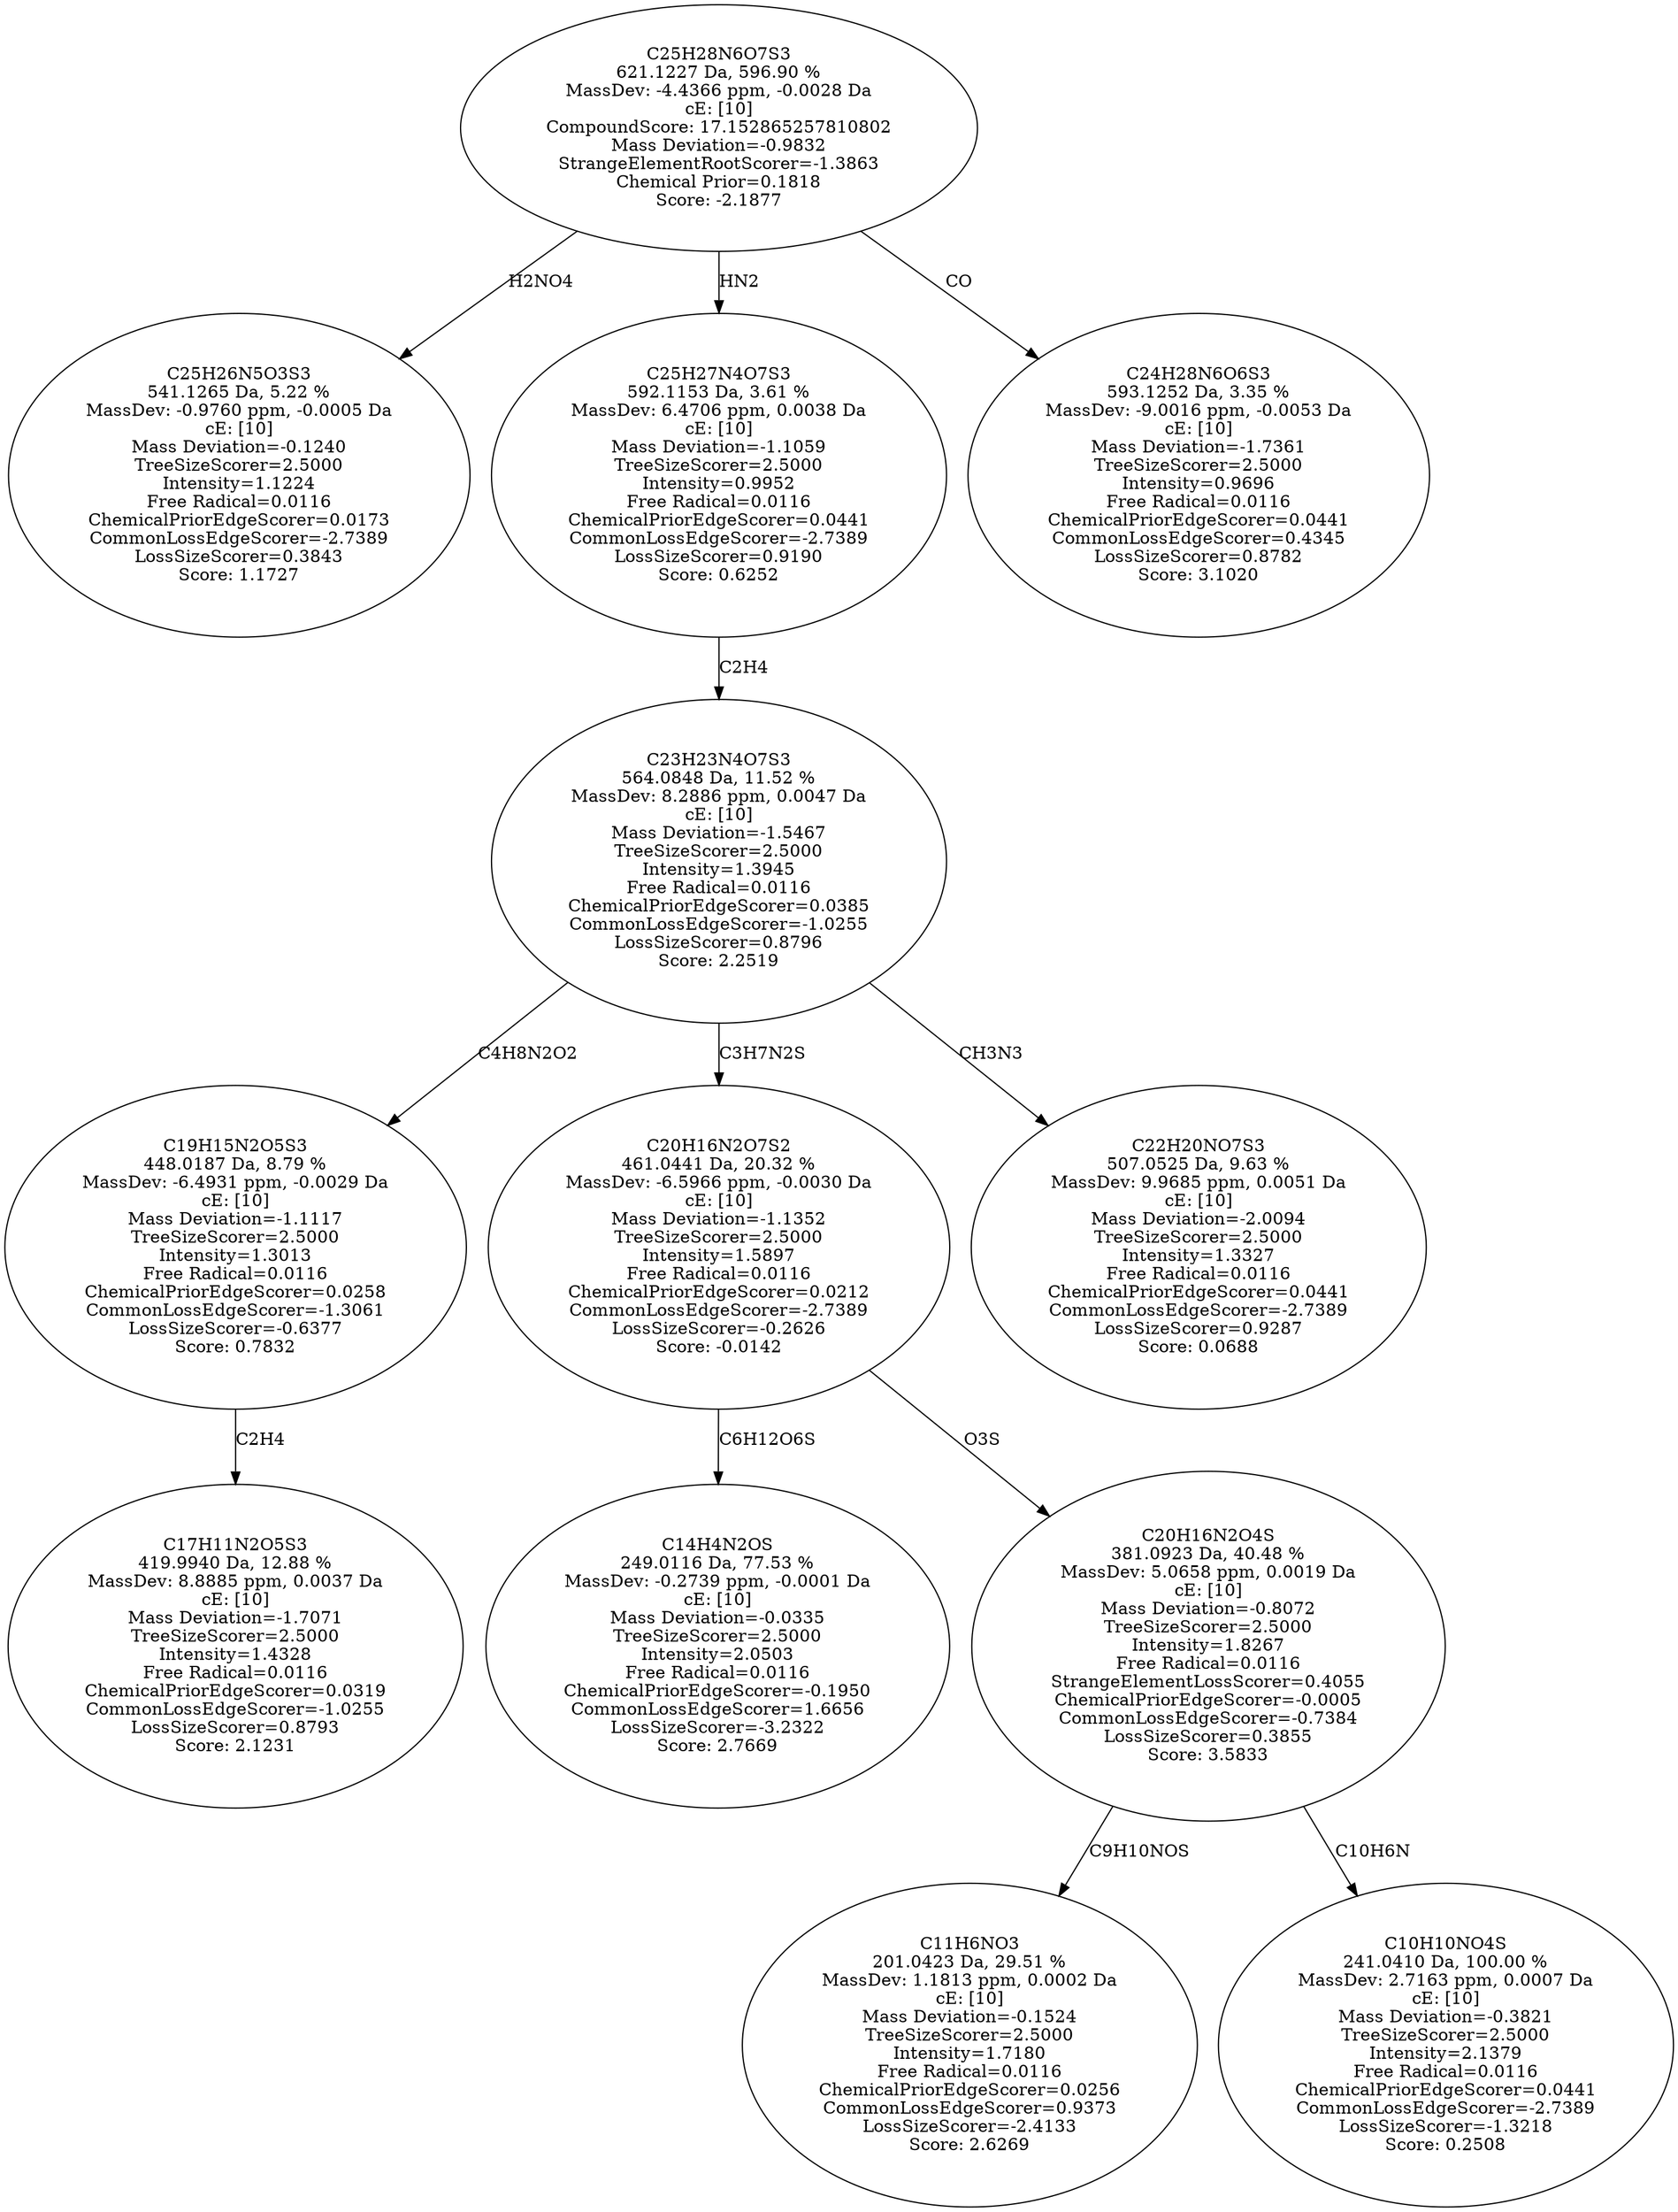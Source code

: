 strict digraph {
v1 [label="C25H26N5O3S3\n541.1265 Da, 5.22 %\nMassDev: -0.9760 ppm, -0.0005 Da\ncE: [10]\nMass Deviation=-0.1240\nTreeSizeScorer=2.5000\nIntensity=1.1224\nFree Radical=0.0116\nChemicalPriorEdgeScorer=0.0173\nCommonLossEdgeScorer=-2.7389\nLossSizeScorer=0.3843\nScore: 1.1727"];
v2 [label="C17H11N2O5S3\n419.9940 Da, 12.88 %\nMassDev: 8.8885 ppm, 0.0037 Da\ncE: [10]\nMass Deviation=-1.7071\nTreeSizeScorer=2.5000\nIntensity=1.4328\nFree Radical=0.0116\nChemicalPriorEdgeScorer=0.0319\nCommonLossEdgeScorer=-1.0255\nLossSizeScorer=0.8793\nScore: 2.1231"];
v3 [label="C19H15N2O5S3\n448.0187 Da, 8.79 %\nMassDev: -6.4931 ppm, -0.0029 Da\ncE: [10]\nMass Deviation=-1.1117\nTreeSizeScorer=2.5000\nIntensity=1.3013\nFree Radical=0.0116\nChemicalPriorEdgeScorer=0.0258\nCommonLossEdgeScorer=-1.3061\nLossSizeScorer=-0.6377\nScore: 0.7832"];
v4 [label="C14H4N2OS\n249.0116 Da, 77.53 %\nMassDev: -0.2739 ppm, -0.0001 Da\ncE: [10]\nMass Deviation=-0.0335\nTreeSizeScorer=2.5000\nIntensity=2.0503\nFree Radical=0.0116\nChemicalPriorEdgeScorer=-0.1950\nCommonLossEdgeScorer=1.6656\nLossSizeScorer=-3.2322\nScore: 2.7669"];
v5 [label="C11H6NO3\n201.0423 Da, 29.51 %\nMassDev: 1.1813 ppm, 0.0002 Da\ncE: [10]\nMass Deviation=-0.1524\nTreeSizeScorer=2.5000\nIntensity=1.7180\nFree Radical=0.0116\nChemicalPriorEdgeScorer=0.0256\nCommonLossEdgeScorer=0.9373\nLossSizeScorer=-2.4133\nScore: 2.6269"];
v6 [label="C10H10NO4S\n241.0410 Da, 100.00 %\nMassDev: 2.7163 ppm, 0.0007 Da\ncE: [10]\nMass Deviation=-0.3821\nTreeSizeScorer=2.5000\nIntensity=2.1379\nFree Radical=0.0116\nChemicalPriorEdgeScorer=0.0441\nCommonLossEdgeScorer=-2.7389\nLossSizeScorer=-1.3218\nScore: 0.2508"];
v7 [label="C20H16N2O4S\n381.0923 Da, 40.48 %\nMassDev: 5.0658 ppm, 0.0019 Da\ncE: [10]\nMass Deviation=-0.8072\nTreeSizeScorer=2.5000\nIntensity=1.8267\nFree Radical=0.0116\nStrangeElementLossScorer=0.4055\nChemicalPriorEdgeScorer=-0.0005\nCommonLossEdgeScorer=-0.7384\nLossSizeScorer=0.3855\nScore: 3.5833"];
v8 [label="C20H16N2O7S2\n461.0441 Da, 20.32 %\nMassDev: -6.5966 ppm, -0.0030 Da\ncE: [10]\nMass Deviation=-1.1352\nTreeSizeScorer=2.5000\nIntensity=1.5897\nFree Radical=0.0116\nChemicalPriorEdgeScorer=0.0212\nCommonLossEdgeScorer=-2.7389\nLossSizeScorer=-0.2626\nScore: -0.0142"];
v9 [label="C22H20NO7S3\n507.0525 Da, 9.63 %\nMassDev: 9.9685 ppm, 0.0051 Da\ncE: [10]\nMass Deviation=-2.0094\nTreeSizeScorer=2.5000\nIntensity=1.3327\nFree Radical=0.0116\nChemicalPriorEdgeScorer=0.0441\nCommonLossEdgeScorer=-2.7389\nLossSizeScorer=0.9287\nScore: 0.0688"];
v10 [label="C23H23N4O7S3\n564.0848 Da, 11.52 %\nMassDev: 8.2886 ppm, 0.0047 Da\ncE: [10]\nMass Deviation=-1.5467\nTreeSizeScorer=2.5000\nIntensity=1.3945\nFree Radical=0.0116\nChemicalPriorEdgeScorer=0.0385\nCommonLossEdgeScorer=-1.0255\nLossSizeScorer=0.8796\nScore: 2.2519"];
v11 [label="C25H27N4O7S3\n592.1153 Da, 3.61 %\nMassDev: 6.4706 ppm, 0.0038 Da\ncE: [10]\nMass Deviation=-1.1059\nTreeSizeScorer=2.5000\nIntensity=0.9952\nFree Radical=0.0116\nChemicalPriorEdgeScorer=0.0441\nCommonLossEdgeScorer=-2.7389\nLossSizeScorer=0.9190\nScore: 0.6252"];
v12 [label="C24H28N6O6S3\n593.1252 Da, 3.35 %\nMassDev: -9.0016 ppm, -0.0053 Da\ncE: [10]\nMass Deviation=-1.7361\nTreeSizeScorer=2.5000\nIntensity=0.9696\nFree Radical=0.0116\nChemicalPriorEdgeScorer=0.0441\nCommonLossEdgeScorer=0.4345\nLossSizeScorer=0.8782\nScore: 3.1020"];
v13 [label="C25H28N6O7S3\n621.1227 Da, 596.90 %\nMassDev: -4.4366 ppm, -0.0028 Da\ncE: [10]\nCompoundScore: 17.152865257810802\nMass Deviation=-0.9832\nStrangeElementRootScorer=-1.3863\nChemical Prior=0.1818\nScore: -2.1877"];
v13 -> v1 [label="H2NO4"];
v3 -> v2 [label="C2H4"];
v10 -> v3 [label="C4H8N2O2"];
v8 -> v4 [label="C6H12O6S"];
v7 -> v5 [label="C9H10NOS"];
v7 -> v6 [label="C10H6N"];
v8 -> v7 [label="O3S"];
v10 -> v8 [label="C3H7N2S"];
v10 -> v9 [label="CH3N3"];
v11 -> v10 [label="C2H4"];
v13 -> v11 [label="HN2"];
v13 -> v12 [label="CO"];
}